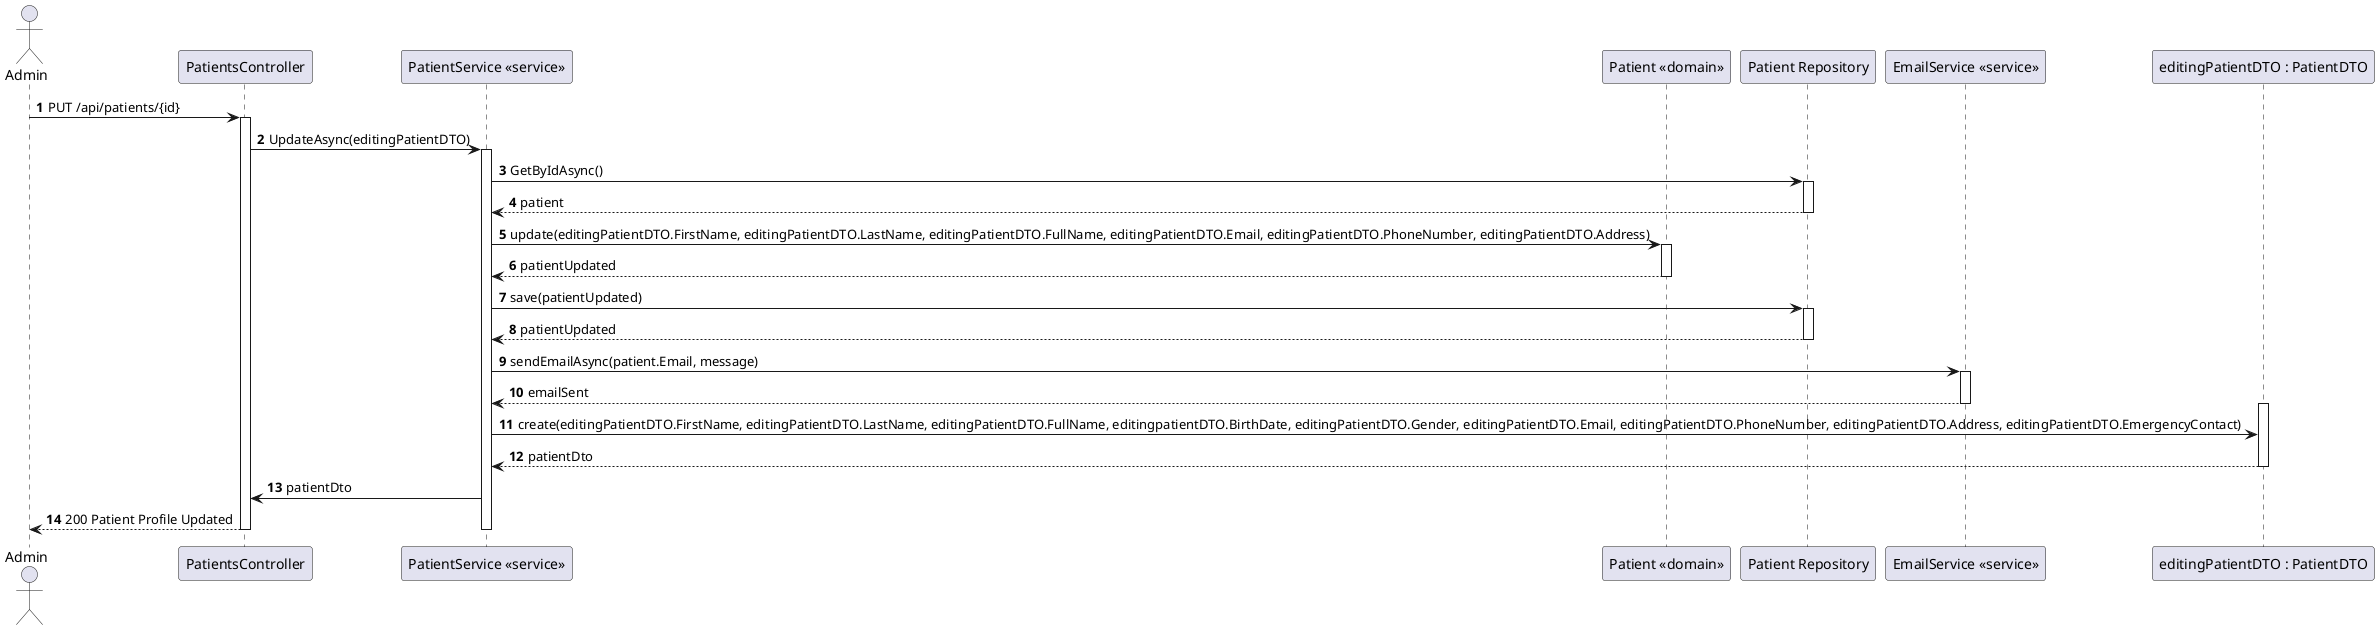 @startuml PatientProfileUpdate(level3-2)

autonumber
actor Admin as "Admin"
participant CTRL as "PatientsController"
participant SERVICE as "PatientService <<service>>"
participant PATIENT as "Patient <<domain>>"
participant REPO as "Patient Repository"
participant EMAILSERVICE as "EmailService <<service>>"
participant DTO as "editingPatientDTO : PatientDTO"

Admin-> CTRL : PUT /api/patients/{id}
activate CTRL

CTRL -> SERVICE : UpdateAsync(editingPatientDTO)
activate SERVICE

    SERVICE -> REPO : GetByIdAsync()
    activate REPO

    REPO --> SERVICE : patient
    deactivate REPO
    
    SERVICE -> PATIENT : update(editingPatientDTO.FirstName, editingPatientDTO.LastName, editingPatientDTO.FullName, editingPatientDTO.Email, editingPatientDTO.PhoneNumber, editingPatientDTO.Address)
    activate PATIENT

    PATIENT --> SERVICE : patientUpdated
    deactivate PATIENT

    SERVICE -> REPO : save(patientUpdated)
    activate REPO

    REPO --> SERVICE : patientUpdated
    deactivate REPO

    SERVICE -> EMAILSERVICE : sendEmailAsync(patient.Email, message)
    activate EMAILSERVICE

    EMAILSERVICE --> SERVICE : emailSent
    deactivate EMAILSERVICE

    activate DTO
    
    SERVICE -> DTO : create(editingPatientDTO.FirstName, editingPatientDTO.LastName, editingPatientDTO.FullName, editingpatientDTO.BirthDate, editingPatientDTO.Gender, editingPatientDTO.Email, editingPatientDTO.PhoneNumber, editingPatientDTO.Address, editingPatientDTO.EmergencyContact)
    
    DTO --> SERVICE : patientDto
    deactivate DTO

    SERVICE -> CTRL : patientDto
    
    CTRL --> Admin : 200 Patient Profile Updated

deactivate SERVICE
deactivate CTRL
@enduml
